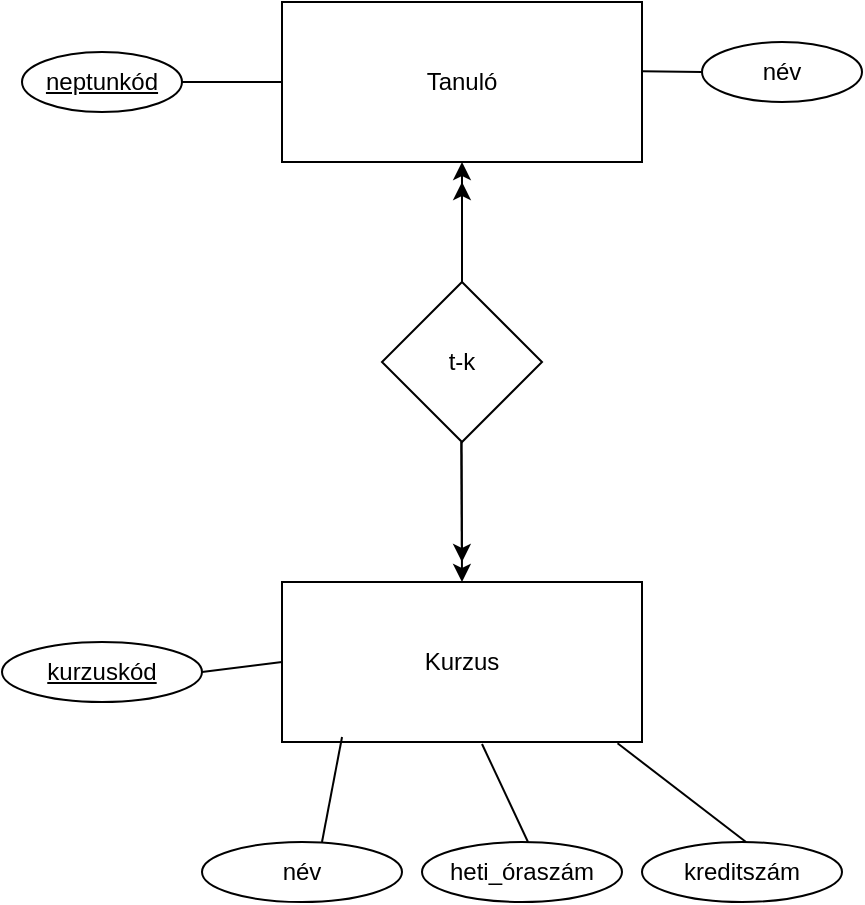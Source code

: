 <mxfile version="24.7.17">
  <diagram id="bMtO0Qfao9w-q9TFNcec" name="1 oldal">
    <mxGraphModel dx="1969" dy="918" grid="1" gridSize="10" guides="1" tooltips="1" connect="1" arrows="1" fold="1" page="1" pageScale="1" pageWidth="827" pageHeight="1169" math="0" shadow="0">
      <root>
        <mxCell id="0" />
        <mxCell id="1" parent="0" />
        <mxCell id="gWGuc9RzG3EKUyZu4uWM-1" value="Kurzus" style="rounded=0;whiteSpace=wrap;html=1;" vertex="1" parent="1">
          <mxGeometry x="470" y="380" width="180" height="80" as="geometry" />
        </mxCell>
        <mxCell id="gWGuc9RzG3EKUyZu4uWM-2" value="név" style="ellipse;whiteSpace=wrap;html=1;" vertex="1" parent="1">
          <mxGeometry x="430" y="510" width="100" height="30" as="geometry" />
        </mxCell>
        <mxCell id="gWGuc9RzG3EKUyZu4uWM-3" value="Tanuló" style="rounded=0;whiteSpace=wrap;html=1;" vertex="1" parent="1">
          <mxGeometry x="470" y="90" width="180" height="80" as="geometry" />
        </mxCell>
        <mxCell id="gWGuc9RzG3EKUyZu4uWM-4" value="t-k" style="rhombus;whiteSpace=wrap;html=1;" vertex="1" parent="1">
          <mxGeometry x="520" y="230" width="80" height="80" as="geometry" />
        </mxCell>
        <mxCell id="gWGuc9RzG3EKUyZu4uWM-5" value="" style="endArrow=classic;html=1;rounded=0;entryX=0.5;entryY=1;entryDx=0;entryDy=0;" edge="1" parent="1" target="gWGuc9RzG3EKUyZu4uWM-3">
          <mxGeometry width="50" height="50" relative="1" as="geometry">
            <mxPoint x="560" y="230" as="sourcePoint" />
            <mxPoint x="610" y="180" as="targetPoint" />
          </mxGeometry>
        </mxCell>
        <mxCell id="gWGuc9RzG3EKUyZu4uWM-6" value="" style="endArrow=classic;html=1;rounded=0;" edge="1" parent="1">
          <mxGeometry width="50" height="50" relative="1" as="geometry">
            <mxPoint x="559.71" y="310" as="sourcePoint" />
            <mxPoint x="560" y="380" as="targetPoint" />
          </mxGeometry>
        </mxCell>
        <mxCell id="gWGuc9RzG3EKUyZu4uWM-7" value="" style="endArrow=classic;html=1;rounded=0;" edge="1" parent="1">
          <mxGeometry width="50" height="50" relative="1" as="geometry">
            <mxPoint x="559.71" y="310" as="sourcePoint" />
            <mxPoint x="560" y="370" as="targetPoint" />
          </mxGeometry>
        </mxCell>
        <mxCell id="gWGuc9RzG3EKUyZu4uWM-8" value="" style="endArrow=classic;html=1;rounded=0;" edge="1" parent="1">
          <mxGeometry width="50" height="50" relative="1" as="geometry">
            <mxPoint x="560" y="230" as="sourcePoint" />
            <mxPoint x="560" y="180" as="targetPoint" />
          </mxGeometry>
        </mxCell>
        <mxCell id="gWGuc9RzG3EKUyZu4uWM-10" value="" style="endArrow=none;html=1;rounded=0;entryX=0.389;entryY=0.969;entryDx=0;entryDy=0;entryPerimeter=0;" edge="1" parent="1">
          <mxGeometry width="50" height="50" relative="1" as="geometry">
            <mxPoint x="490" y="510" as="sourcePoint" />
            <mxPoint x="500.02" y="457.52" as="targetPoint" />
          </mxGeometry>
        </mxCell>
        <mxCell id="gWGuc9RzG3EKUyZu4uWM-11" value="" style="endArrow=none;html=1;rounded=0;entryX=0;entryY=0.5;entryDx=0;entryDy=0;exitX=1;exitY=0.5;exitDx=0;exitDy=0;" edge="1" parent="1" target="gWGuc9RzG3EKUyZu4uWM-3" source="gWGuc9RzG3EKUyZu4uWM-14">
          <mxGeometry width="50" height="50" relative="1" as="geometry">
            <mxPoint x="450" y="120" as="sourcePoint" />
            <mxPoint x="500" y="70" as="targetPoint" />
          </mxGeometry>
        </mxCell>
        <mxCell id="gWGuc9RzG3EKUyZu4uWM-12" value="" style="endArrow=none;html=1;rounded=0;exitX=1;exitY=0.365;exitDx=0;exitDy=0;exitPerimeter=0;entryX=0;entryY=0.5;entryDx=0;entryDy=0;" edge="1" parent="1" target="gWGuc9RzG3EKUyZu4uWM-15">
          <mxGeometry width="50" height="50" relative="1" as="geometry">
            <mxPoint x="650" y="124.6" as="sourcePoint" />
            <mxPoint x="680" y="125.4" as="targetPoint" />
          </mxGeometry>
        </mxCell>
        <mxCell id="gWGuc9RzG3EKUyZu4uWM-13" value="&lt;u&gt;kurzuskód&lt;/u&gt;" style="ellipse;whiteSpace=wrap;html=1;" vertex="1" parent="1">
          <mxGeometry x="330" y="410" width="100" height="30" as="geometry" />
        </mxCell>
        <mxCell id="gWGuc9RzG3EKUyZu4uWM-14" value="&lt;u&gt;neptunkód&lt;/u&gt;" style="ellipse;whiteSpace=wrap;html=1;" vertex="1" parent="1">
          <mxGeometry x="340" y="115" width="80" height="30" as="geometry" />
        </mxCell>
        <mxCell id="gWGuc9RzG3EKUyZu4uWM-15" value="név" style="ellipse;whiteSpace=wrap;html=1;" vertex="1" parent="1">
          <mxGeometry x="680" y="110" width="80" height="30" as="geometry" />
        </mxCell>
        <mxCell id="gWGuc9RzG3EKUyZu4uWM-16" value="heti_óraszám" style="ellipse;whiteSpace=wrap;html=1;" vertex="1" parent="1">
          <mxGeometry x="540" y="510" width="100" height="30" as="geometry" />
        </mxCell>
        <mxCell id="gWGuc9RzG3EKUyZu4uWM-17" value="" style="endArrow=none;html=1;rounded=0;entryX=0.815;entryY=1.01;entryDx=0;entryDy=0;entryPerimeter=0;" edge="1" parent="1">
          <mxGeometry width="50" height="50" relative="1" as="geometry">
            <mxPoint x="593" y="510" as="sourcePoint" />
            <mxPoint x="570" y="461" as="targetPoint" />
          </mxGeometry>
        </mxCell>
        <mxCell id="gWGuc9RzG3EKUyZu4uWM-18" value="kreditszám" style="ellipse;whiteSpace=wrap;html=1;" vertex="1" parent="1">
          <mxGeometry x="650" y="510" width="100" height="30" as="geometry" />
        </mxCell>
        <mxCell id="gWGuc9RzG3EKUyZu4uWM-19" value="" style="endArrow=none;html=1;rounded=0;entryX=0.932;entryY=1.008;entryDx=0;entryDy=0;entryPerimeter=0;" edge="1" parent="1" target="gWGuc9RzG3EKUyZu4uWM-1">
          <mxGeometry width="50" height="50" relative="1" as="geometry">
            <mxPoint x="702" y="510" as="sourcePoint" />
            <mxPoint x="630" y="476" as="targetPoint" />
          </mxGeometry>
        </mxCell>
        <mxCell id="gWGuc9RzG3EKUyZu4uWM-21" value="" style="endArrow=none;html=1;rounded=0;entryX=0;entryY=0.5;entryDx=0;entryDy=0;exitX=1;exitY=0.5;exitDx=0;exitDy=0;" edge="1" parent="1" source="gWGuc9RzG3EKUyZu4uWM-13" target="gWGuc9RzG3EKUyZu4uWM-1">
          <mxGeometry width="50" height="50" relative="1" as="geometry">
            <mxPoint x="430" y="430" as="sourcePoint" />
            <mxPoint x="480" y="380" as="targetPoint" />
          </mxGeometry>
        </mxCell>
      </root>
    </mxGraphModel>
  </diagram>
</mxfile>
